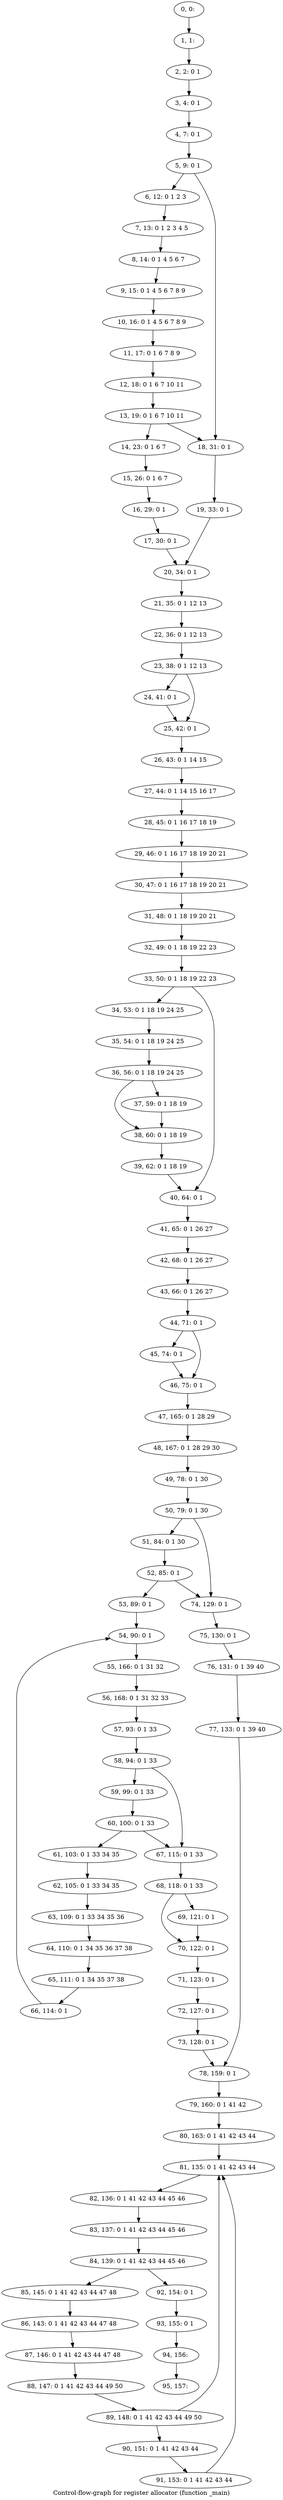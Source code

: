 digraph G {
graph [label="Control-flow-graph for register allocator (function _main)"]
0[label="0, 0: "];
1[label="1, 1: "];
2[label="2, 2: 0 1 "];
3[label="3, 4: 0 1 "];
4[label="4, 7: 0 1 "];
5[label="5, 9: 0 1 "];
6[label="6, 12: 0 1 2 3 "];
7[label="7, 13: 0 1 2 3 4 5 "];
8[label="8, 14: 0 1 4 5 6 7 "];
9[label="9, 15: 0 1 4 5 6 7 8 9 "];
10[label="10, 16: 0 1 4 5 6 7 8 9 "];
11[label="11, 17: 0 1 6 7 8 9 "];
12[label="12, 18: 0 1 6 7 10 11 "];
13[label="13, 19: 0 1 6 7 10 11 "];
14[label="14, 23: 0 1 6 7 "];
15[label="15, 26: 0 1 6 7 "];
16[label="16, 29: 0 1 "];
17[label="17, 30: 0 1 "];
18[label="18, 31: 0 1 "];
19[label="19, 33: 0 1 "];
20[label="20, 34: 0 1 "];
21[label="21, 35: 0 1 12 13 "];
22[label="22, 36: 0 1 12 13 "];
23[label="23, 38: 0 1 12 13 "];
24[label="24, 41: 0 1 "];
25[label="25, 42: 0 1 "];
26[label="26, 43: 0 1 14 15 "];
27[label="27, 44: 0 1 14 15 16 17 "];
28[label="28, 45: 0 1 16 17 18 19 "];
29[label="29, 46: 0 1 16 17 18 19 20 21 "];
30[label="30, 47: 0 1 16 17 18 19 20 21 "];
31[label="31, 48: 0 1 18 19 20 21 "];
32[label="32, 49: 0 1 18 19 22 23 "];
33[label="33, 50: 0 1 18 19 22 23 "];
34[label="34, 53: 0 1 18 19 24 25 "];
35[label="35, 54: 0 1 18 19 24 25 "];
36[label="36, 56: 0 1 18 19 24 25 "];
37[label="37, 59: 0 1 18 19 "];
38[label="38, 60: 0 1 18 19 "];
39[label="39, 62: 0 1 18 19 "];
40[label="40, 64: 0 1 "];
41[label="41, 65: 0 1 26 27 "];
42[label="42, 68: 0 1 26 27 "];
43[label="43, 66: 0 1 26 27 "];
44[label="44, 71: 0 1 "];
45[label="45, 74: 0 1 "];
46[label="46, 75: 0 1 "];
47[label="47, 165: 0 1 28 29 "];
48[label="48, 167: 0 1 28 29 30 "];
49[label="49, 78: 0 1 30 "];
50[label="50, 79: 0 1 30 "];
51[label="51, 84: 0 1 30 "];
52[label="52, 85: 0 1 "];
53[label="53, 89: 0 1 "];
54[label="54, 90: 0 1 "];
55[label="55, 166: 0 1 31 32 "];
56[label="56, 168: 0 1 31 32 33 "];
57[label="57, 93: 0 1 33 "];
58[label="58, 94: 0 1 33 "];
59[label="59, 99: 0 1 33 "];
60[label="60, 100: 0 1 33 "];
61[label="61, 103: 0 1 33 34 35 "];
62[label="62, 105: 0 1 33 34 35 "];
63[label="63, 109: 0 1 33 34 35 36 "];
64[label="64, 110: 0 1 34 35 36 37 38 "];
65[label="65, 111: 0 1 34 35 37 38 "];
66[label="66, 114: 0 1 "];
67[label="67, 115: 0 1 33 "];
68[label="68, 118: 0 1 33 "];
69[label="69, 121: 0 1 "];
70[label="70, 122: 0 1 "];
71[label="71, 123: 0 1 "];
72[label="72, 127: 0 1 "];
73[label="73, 128: 0 1 "];
74[label="74, 129: 0 1 "];
75[label="75, 130: 0 1 "];
76[label="76, 131: 0 1 39 40 "];
77[label="77, 133: 0 1 39 40 "];
78[label="78, 159: 0 1 "];
79[label="79, 160: 0 1 41 42 "];
80[label="80, 163: 0 1 41 42 43 44 "];
81[label="81, 135: 0 1 41 42 43 44 "];
82[label="82, 136: 0 1 41 42 43 44 45 46 "];
83[label="83, 137: 0 1 41 42 43 44 45 46 "];
84[label="84, 139: 0 1 41 42 43 44 45 46 "];
85[label="85, 145: 0 1 41 42 43 44 47 48 "];
86[label="86, 143: 0 1 41 42 43 44 47 48 "];
87[label="87, 146: 0 1 41 42 43 44 47 48 "];
88[label="88, 147: 0 1 41 42 43 44 49 50 "];
89[label="89, 148: 0 1 41 42 43 44 49 50 "];
90[label="90, 151: 0 1 41 42 43 44 "];
91[label="91, 153: 0 1 41 42 43 44 "];
92[label="92, 154: 0 1 "];
93[label="93, 155: 0 1 "];
94[label="94, 156: "];
95[label="95, 157: "];
0->1 ;
1->2 ;
2->3 ;
3->4 ;
4->5 ;
5->6 ;
5->18 ;
6->7 ;
7->8 ;
8->9 ;
9->10 ;
10->11 ;
11->12 ;
12->13 ;
13->14 ;
13->18 ;
14->15 ;
15->16 ;
16->17 ;
17->20 ;
18->19 ;
19->20 ;
20->21 ;
21->22 ;
22->23 ;
23->24 ;
23->25 ;
24->25 ;
25->26 ;
26->27 ;
27->28 ;
28->29 ;
29->30 ;
30->31 ;
31->32 ;
32->33 ;
33->34 ;
33->40 ;
34->35 ;
35->36 ;
36->37 ;
36->38 ;
37->38 ;
38->39 ;
39->40 ;
40->41 ;
41->42 ;
42->43 ;
43->44 ;
44->45 ;
44->46 ;
45->46 ;
46->47 ;
47->48 ;
48->49 ;
49->50 ;
50->51 ;
50->74 ;
51->52 ;
52->53 ;
52->74 ;
53->54 ;
54->55 ;
55->56 ;
56->57 ;
57->58 ;
58->59 ;
58->67 ;
59->60 ;
60->61 ;
60->67 ;
61->62 ;
62->63 ;
63->64 ;
64->65 ;
65->66 ;
66->54 ;
67->68 ;
68->69 ;
68->70 ;
69->70 ;
70->71 ;
71->72 ;
72->73 ;
73->78 ;
74->75 ;
75->76 ;
76->77 ;
77->78 ;
78->79 ;
79->80 ;
80->81 ;
81->82 ;
82->83 ;
83->84 ;
84->85 ;
84->92 ;
85->86 ;
86->87 ;
87->88 ;
88->89 ;
89->90 ;
89->81 ;
90->91 ;
91->81 ;
92->93 ;
93->94 ;
94->95 ;
}
